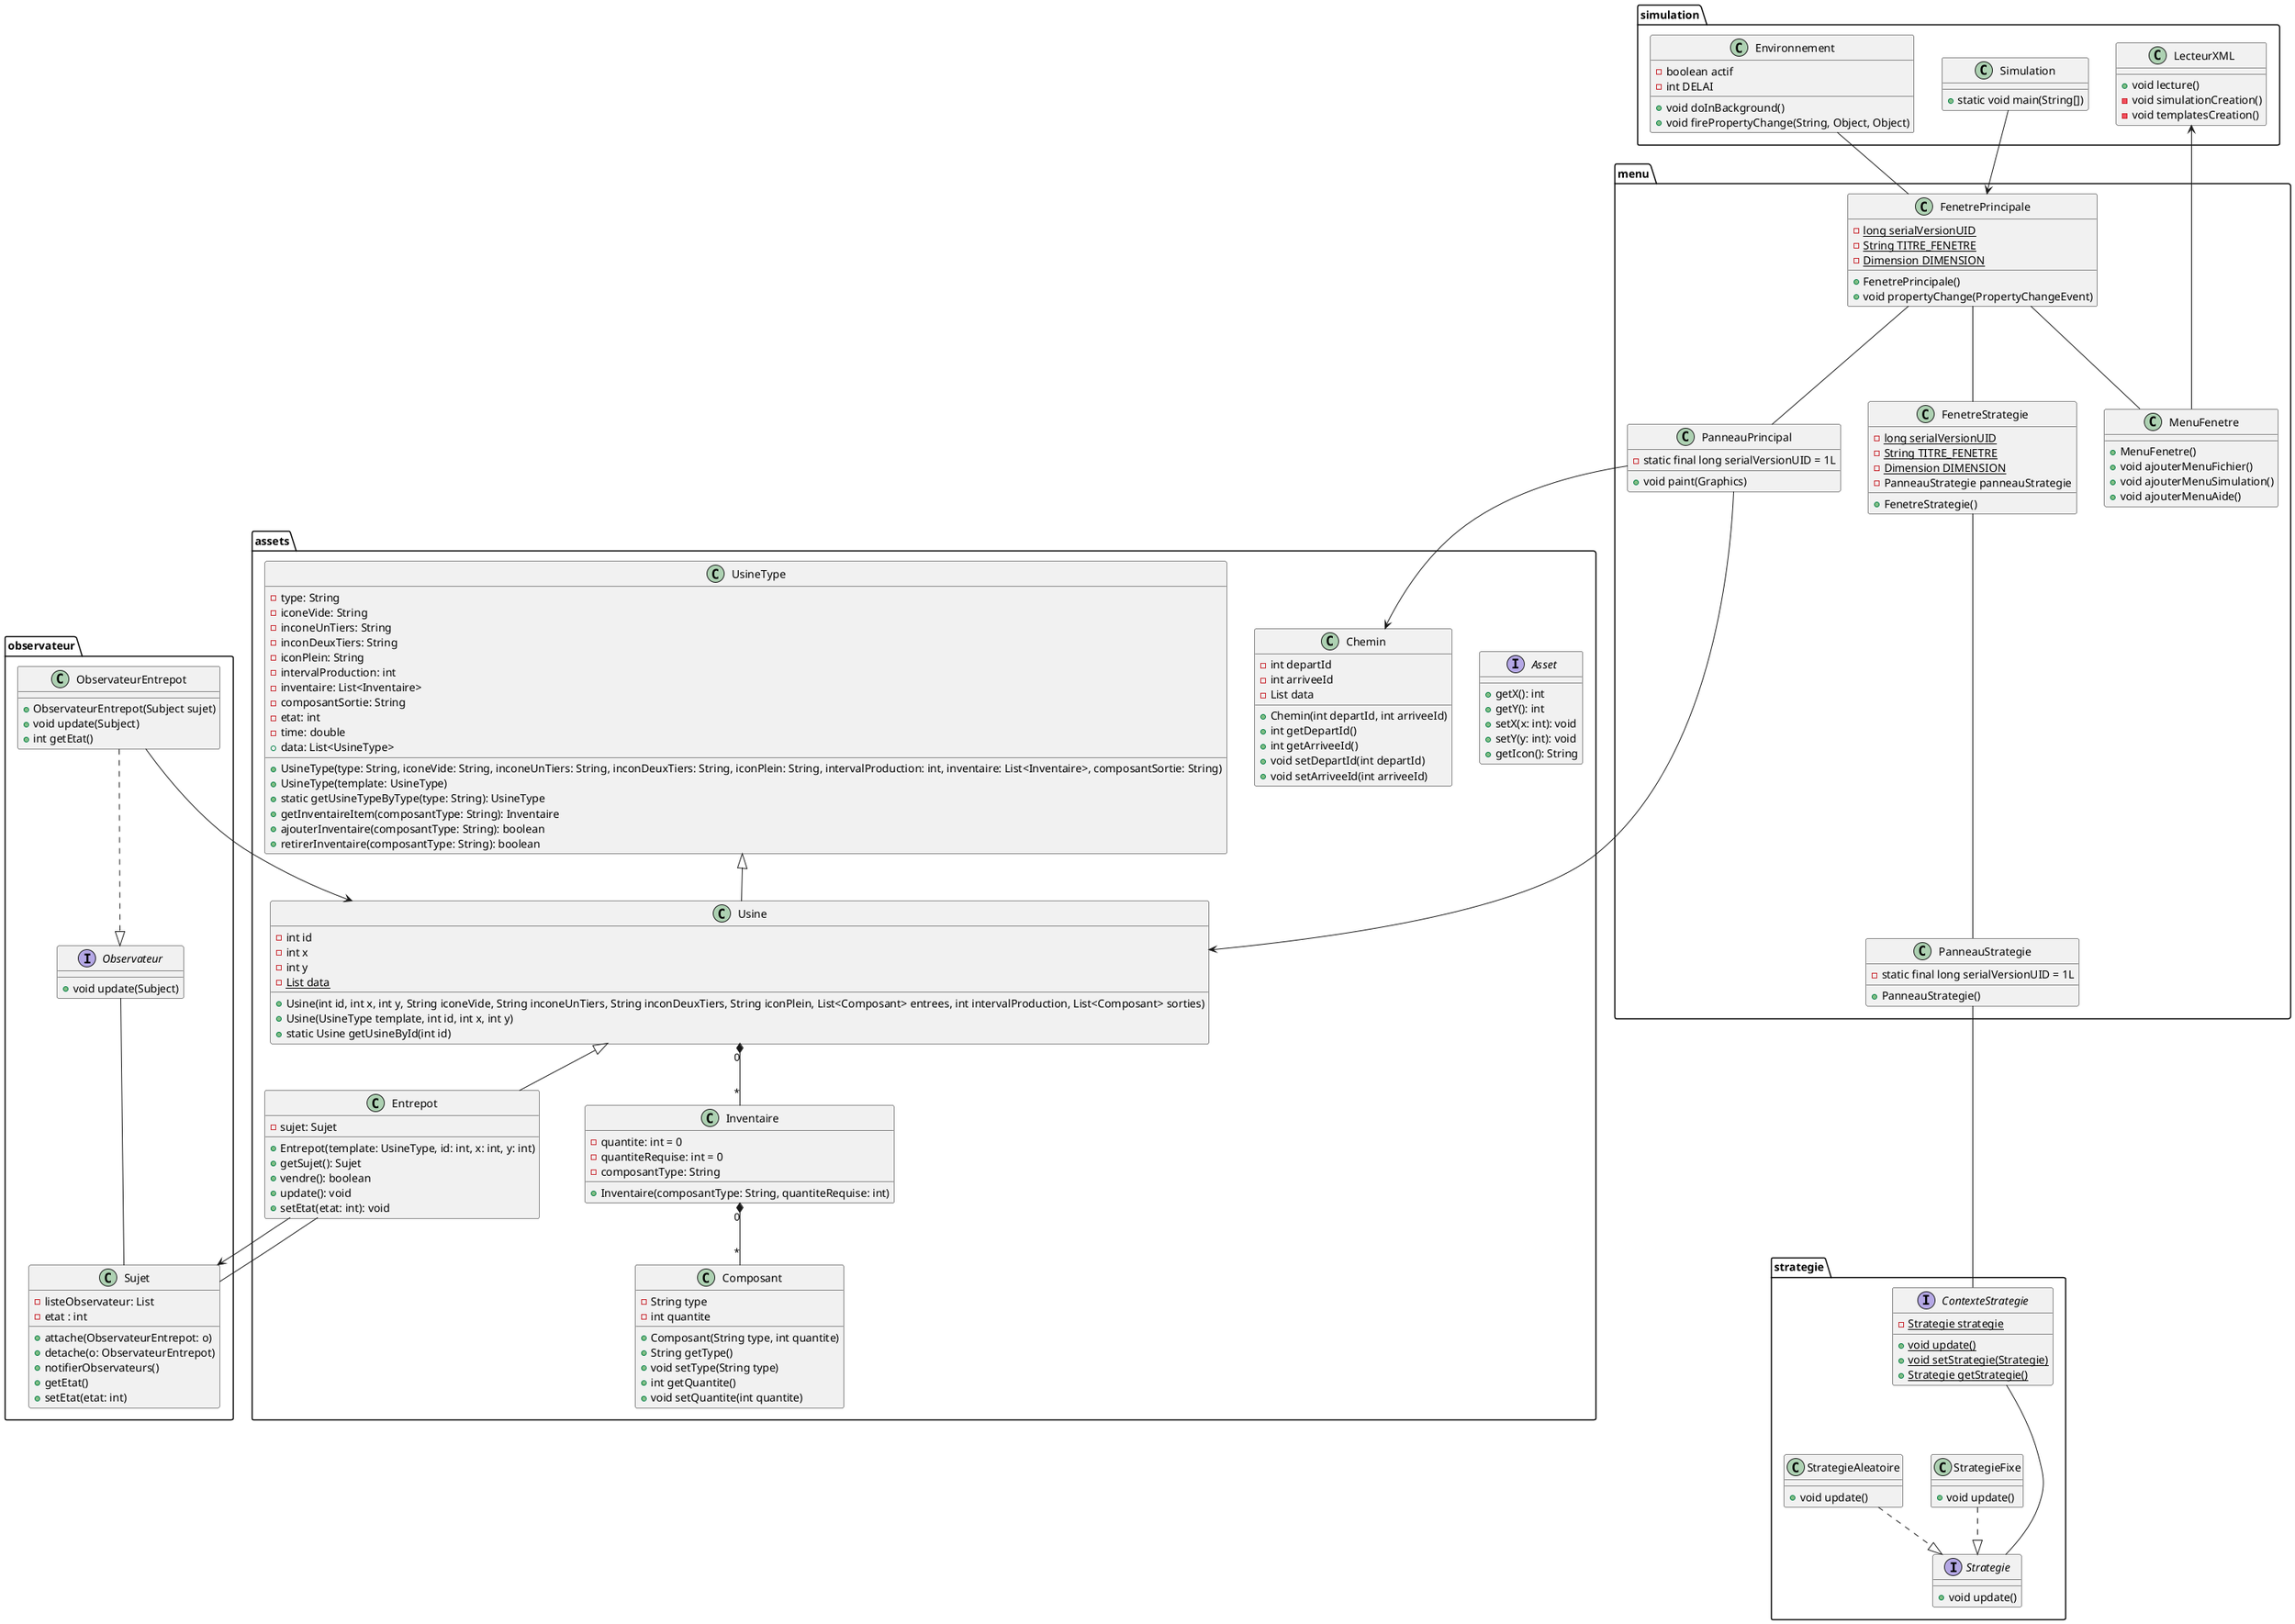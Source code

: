 @startuml DCL

package assets {
    interface Asset {
        +getX(): int
        +getY(): int
        +setX(x: int): void
        +setY(y: int): void
        +getIcon(): String
    }

    class Chemin {
        -int departId
        -int arriveeId
        -List data
        +Chemin(int departId, int arriveeId)
        +int getDepartId()
        +int getArriveeId()
        +void setDepartId(int departId)
        +void setArriveeId(int arriveeId)
    }

    class Composant {
        -String type
        -int quantite
        +Composant(String type, int quantite)
        +String getType()
        +void setType(String type)
        +int getQuantite()
        +void setQuantite(int quantite)
    }

    class UsineType {
        - type: String
        - iconeVide: String
        - inconeUnTiers: String
        - inconDeuxTiers: String
        - iconPlein: String
        - intervalProduction: int
        - inventaire: List<Inventaire>
        - composantSortie: String
        - etat: int
        - time: double
        + data: List<UsineType>
        + UsineType(type: String, iconeVide: String, inconeUnTiers: String, inconDeuxTiers: String, iconPlein: String, intervalProduction: int, inventaire: List<Inventaire>, composantSortie: String)
        + UsineType(template: UsineType)
        + static getUsineTypeByType(type: String): UsineType
        + getInventaireItem(composantType: String): Inventaire
        + ajouterInventaire(composantType: String): boolean
        + retirerInventaire(composantType: String): boolean
    }

    class Usine {
        -int id
        -int x
        -int y
        {static} - List data
        +Usine(int id, int x, int y, String iconeVide, String inconeUnTiers, String inconDeuxTiers, String iconPlein, List<Composant> entrees, int intervalProduction, List<Composant> sorties)
        +Usine(UsineType template, int id, int x, int y)
        +static Usine getUsineById(int id)
    }

    class Entrepot {
        - sujet: Sujet
        + Entrepot(template: UsineType, id: int, x: int, y: int)
        + getSujet(): Sujet
        + vendre(): boolean
        + update(): void
        + setEtat(etat: int): void
    }

    class Inventaire {
        - quantite: int = 0
        - quantiteRequise: int = 0
        - composantType: String
        + Inventaire(composantType: String, quantiteRequise: int)
    }
}


package simulation {

    class Simulation {
    + static void main(String[])
    }

    class Environnement {
    - boolean actif
    - int DELAI
    + void doInBackground()
    + void firePropertyChange(String, Object, Object)
    }

    class LecteurXML {
    + void lecture()
    - void simulationCreation()
    - void templatesCreation()
    }

}

package menu {
    class FenetrePrincipale {
        {static} - long serialVersionUID
        {static} - String TITRE_FENETRE
        {static} - Dimension DIMENSION
        + FenetrePrincipale()
        + void propertyChange(PropertyChangeEvent)
    }

    class FenetreStrategie {
        {static} - long serialVersionUID
        {static} - String TITRE_FENETRE
        {static} - Dimension DIMENSION 
        - PanneauStrategie panneauStrategie
        + FenetreStrategie()
    }

    class MenuFenetre {
    + MenuFenetre()
    + void ajouterMenuFichier()
    + void ajouterMenuSimulation()
    + void ajouterMenuAide()
    }

    class PanneauPrincipal {
    - static final long serialVersionUID = 1L
    + void paint(Graphics)
    }

    class PanneauStrategie {
    - static final long serialVersionUID = 1L
    + PanneauStrategie()
    }
}




package observateur {
    class Sujet {
        - listeObservateur: List
        - etat : int 
        + attache(ObservateurEntrepot: o)
        + detache(o: ObservateurEntrepot)
        + notifierObservateurs()
        + getEtat()
        + setEtat(etat: int)
    }

    interface Observateur {
        + void update(Subject)
    }

    class ObservateurEntrepot {
        + ObservateurEntrepot(Subject sujet)
        + void update(Subject)
        + int getEtat()
    }
}

package strategie {

    interface ContexteStrategie {
        {static} - Strategie strategie
        {static} + void update()
        {static} + void setStrategie(Strategie)
        {static} + Strategie getStrategie()
    }

    interface Strategie {
        + void update()
    }

    class StrategieFixe {
        + void update()
    }

    class StrategieAleatoire {
        + void update()
    }

}


Environnement --- FenetrePrincipale
FenetrePrincipale --- FenetreStrategie
FenetrePrincipale --- MenuFenetre
FenetrePrincipale --- PanneauPrincipal
FenetreStrategie --- PanneauStrategie
Simulation --> FenetrePrincipale
UsineType <|-- Usine
Usine <|-- Entrepot
MenuFenetre --> LecteurXML
Usine "0" *-- "*" Inventaire
Inventaire "0" *-- "*" Composant

PanneauPrincipal --> Usine
PanneauPrincipal --> Chemin

ObservateurEntrepot ..|> Observateur
Entrepot --> Sujet
Observateur --- Sujet
Entrepot --- Sujet
ObservateurEntrepot --> Usine

StrategieFixe ..|> Strategie
StrategieAleatoire ..|> Strategie
ContexteStrategie --- Strategie
PanneauStrategie --- ContexteStrategie
@enduml